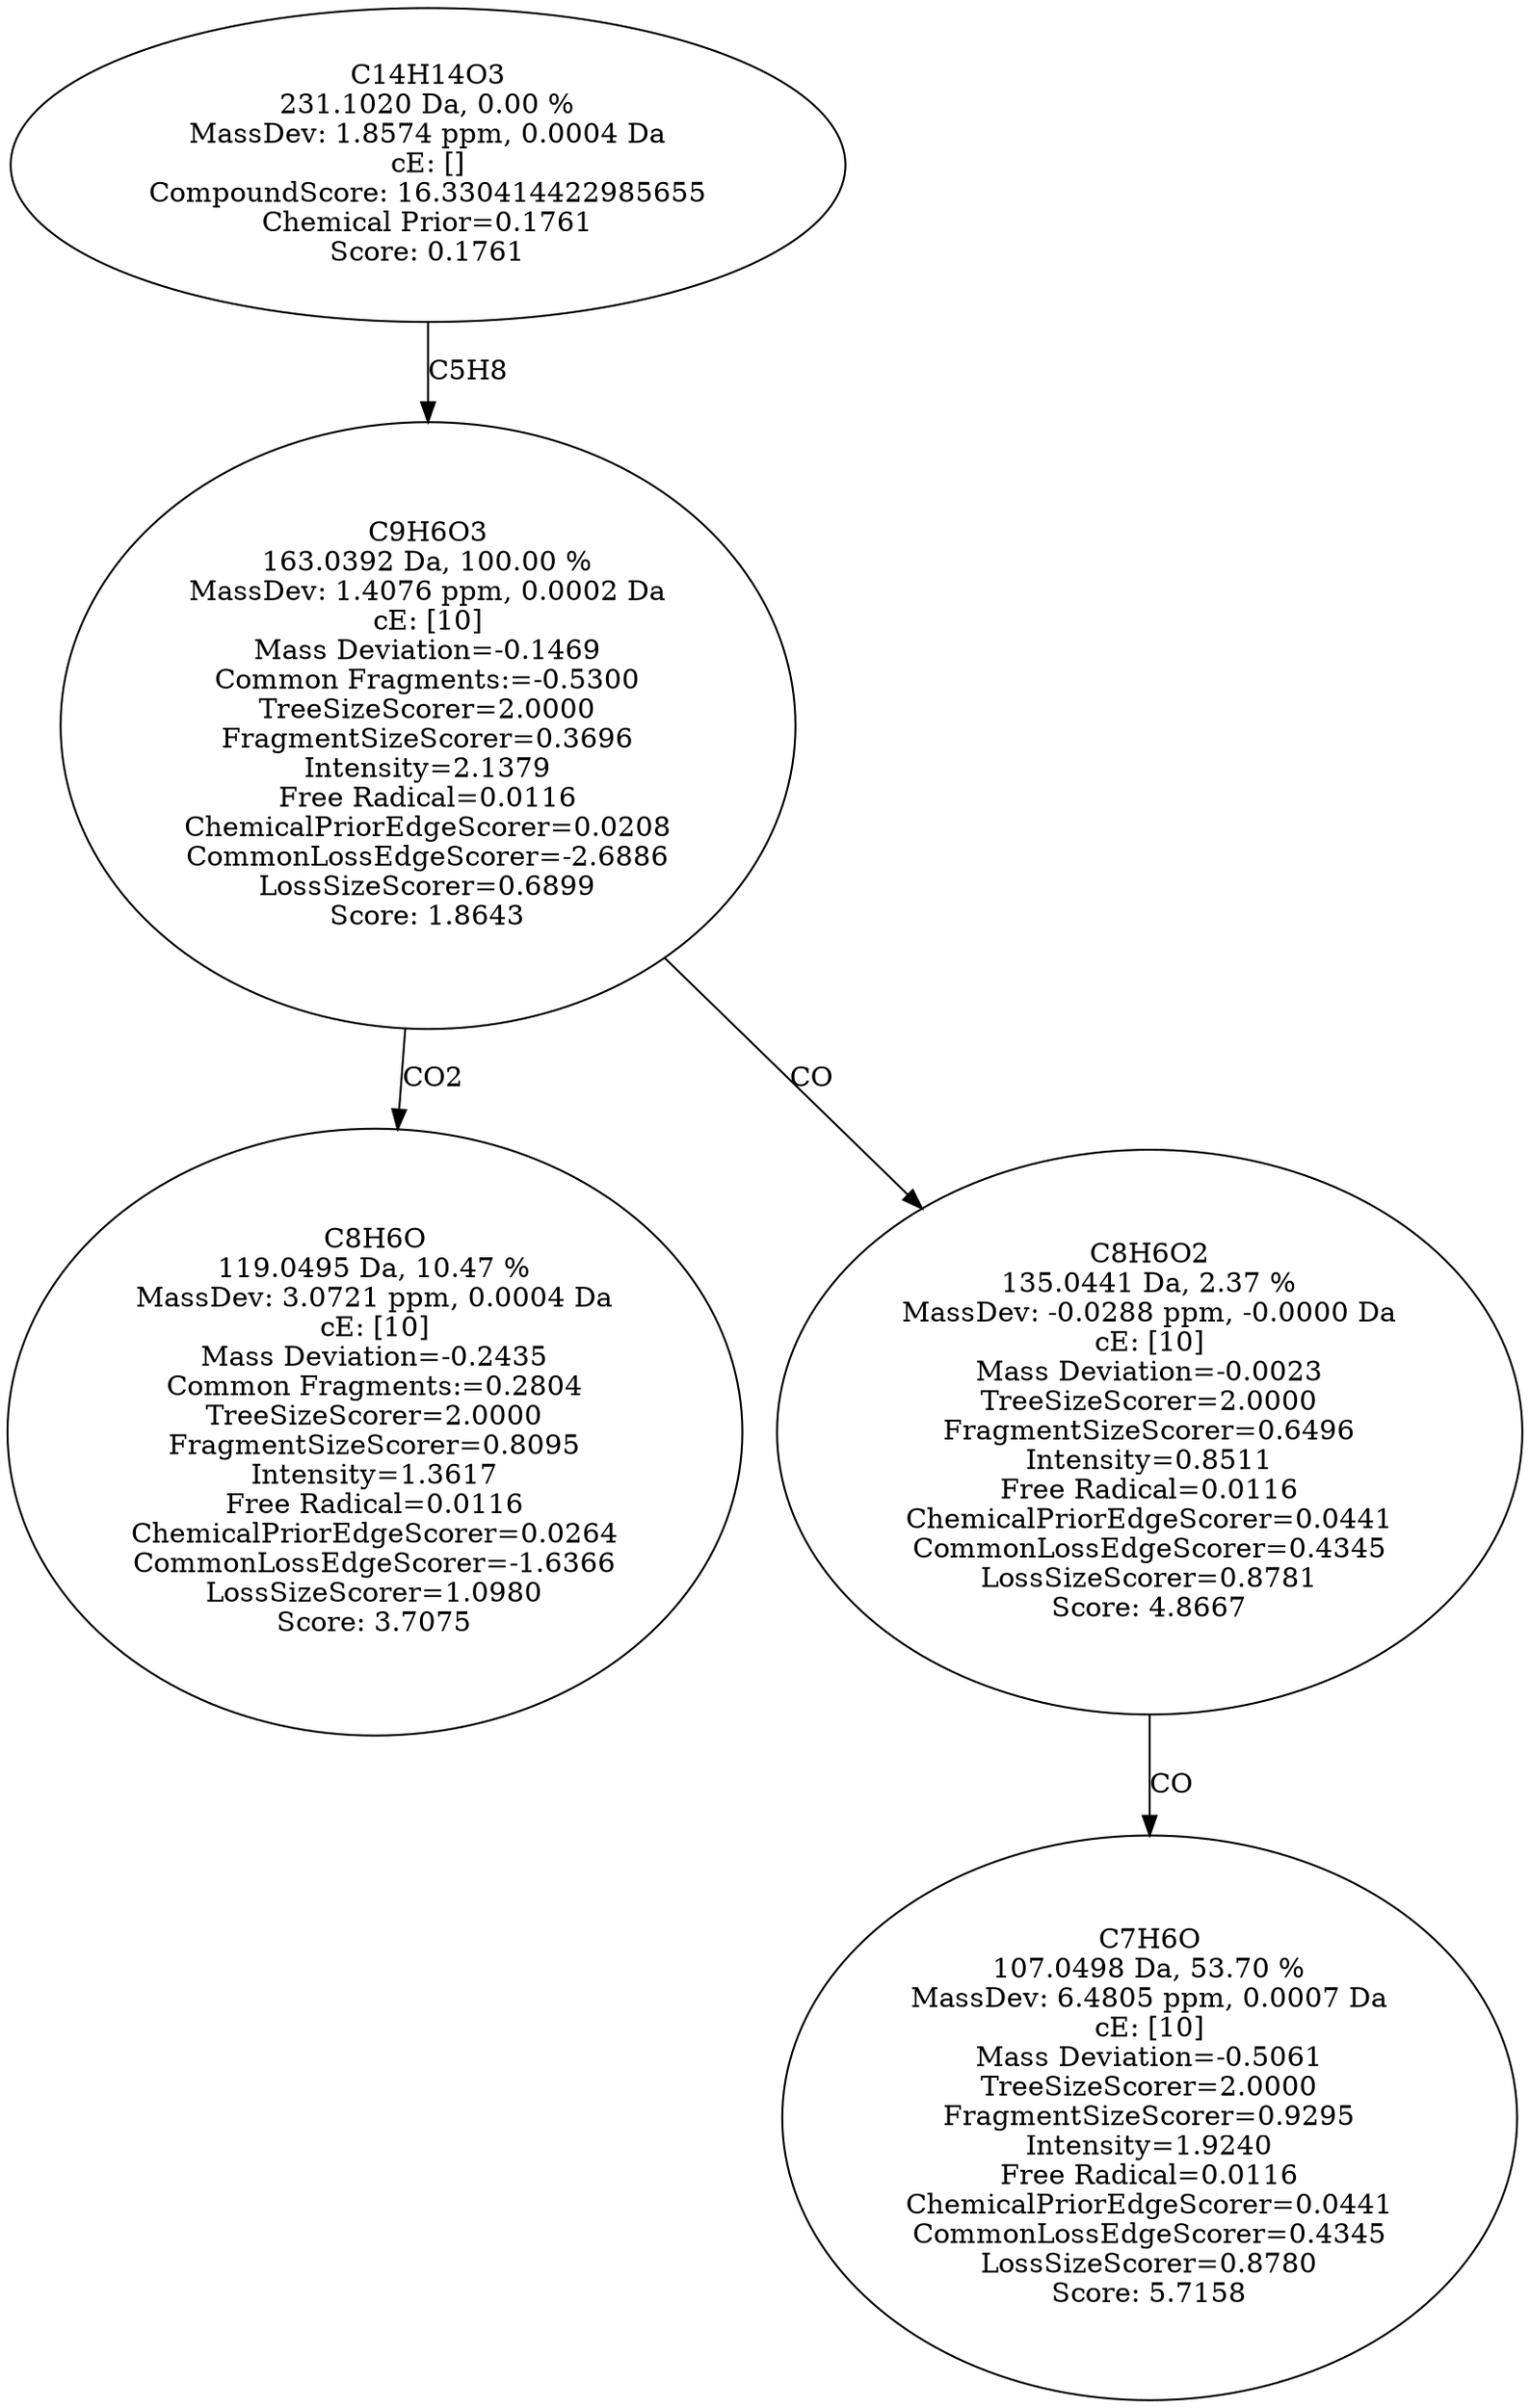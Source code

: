 strict digraph {
v1 [label="C8H6O\n119.0495 Da, 10.47 %\nMassDev: 3.0721 ppm, 0.0004 Da\ncE: [10]\nMass Deviation=-0.2435\nCommon Fragments:=0.2804\nTreeSizeScorer=2.0000\nFragmentSizeScorer=0.8095\nIntensity=1.3617\nFree Radical=0.0116\nChemicalPriorEdgeScorer=0.0264\nCommonLossEdgeScorer=-1.6366\nLossSizeScorer=1.0980\nScore: 3.7075"];
v2 [label="C7H6O\n107.0498 Da, 53.70 %\nMassDev: 6.4805 ppm, 0.0007 Da\ncE: [10]\nMass Deviation=-0.5061\nTreeSizeScorer=2.0000\nFragmentSizeScorer=0.9295\nIntensity=1.9240\nFree Radical=0.0116\nChemicalPriorEdgeScorer=0.0441\nCommonLossEdgeScorer=0.4345\nLossSizeScorer=0.8780\nScore: 5.7158"];
v3 [label="C8H6O2\n135.0441 Da, 2.37 %\nMassDev: -0.0288 ppm, -0.0000 Da\ncE: [10]\nMass Deviation=-0.0023\nTreeSizeScorer=2.0000\nFragmentSizeScorer=0.6496\nIntensity=0.8511\nFree Radical=0.0116\nChemicalPriorEdgeScorer=0.0441\nCommonLossEdgeScorer=0.4345\nLossSizeScorer=0.8781\nScore: 4.8667"];
v4 [label="C9H6O3\n163.0392 Da, 100.00 %\nMassDev: 1.4076 ppm, 0.0002 Da\ncE: [10]\nMass Deviation=-0.1469\nCommon Fragments:=-0.5300\nTreeSizeScorer=2.0000\nFragmentSizeScorer=0.3696\nIntensity=2.1379\nFree Radical=0.0116\nChemicalPriorEdgeScorer=0.0208\nCommonLossEdgeScorer=-2.6886\nLossSizeScorer=0.6899\nScore: 1.8643"];
v5 [label="C14H14O3\n231.1020 Da, 0.00 %\nMassDev: 1.8574 ppm, 0.0004 Da\ncE: []\nCompoundScore: 16.330414422985655\nChemical Prior=0.1761\nScore: 0.1761"];
v4 -> v1 [label="CO2"];
v3 -> v2 [label="CO"];
v4 -> v3 [label="CO"];
v5 -> v4 [label="C5H8"];
}